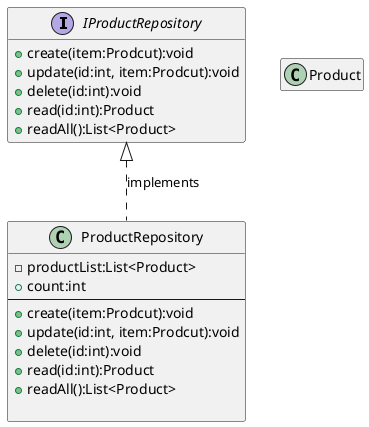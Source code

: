 @startuml

interface IProductRepository
{
    +create(item:Prodcut):void
    +update(id:int, item:Prodcut):void
    +delete(id:int):void
    +read(id:int):Product
    +readAll():List<Product>
}

class ProductRepository{
    -productList:List<Product>
    +count:int
    --
    +create(item:Prodcut):void
    +update(id:int, item:Prodcut):void
    +delete(id:int):void
    +read(id:int):Product
    +readAll():List<Product>

}

class Product{

}

ProductRepository .up.|> IProductRepository : "implements"
hide empty members
@enduml